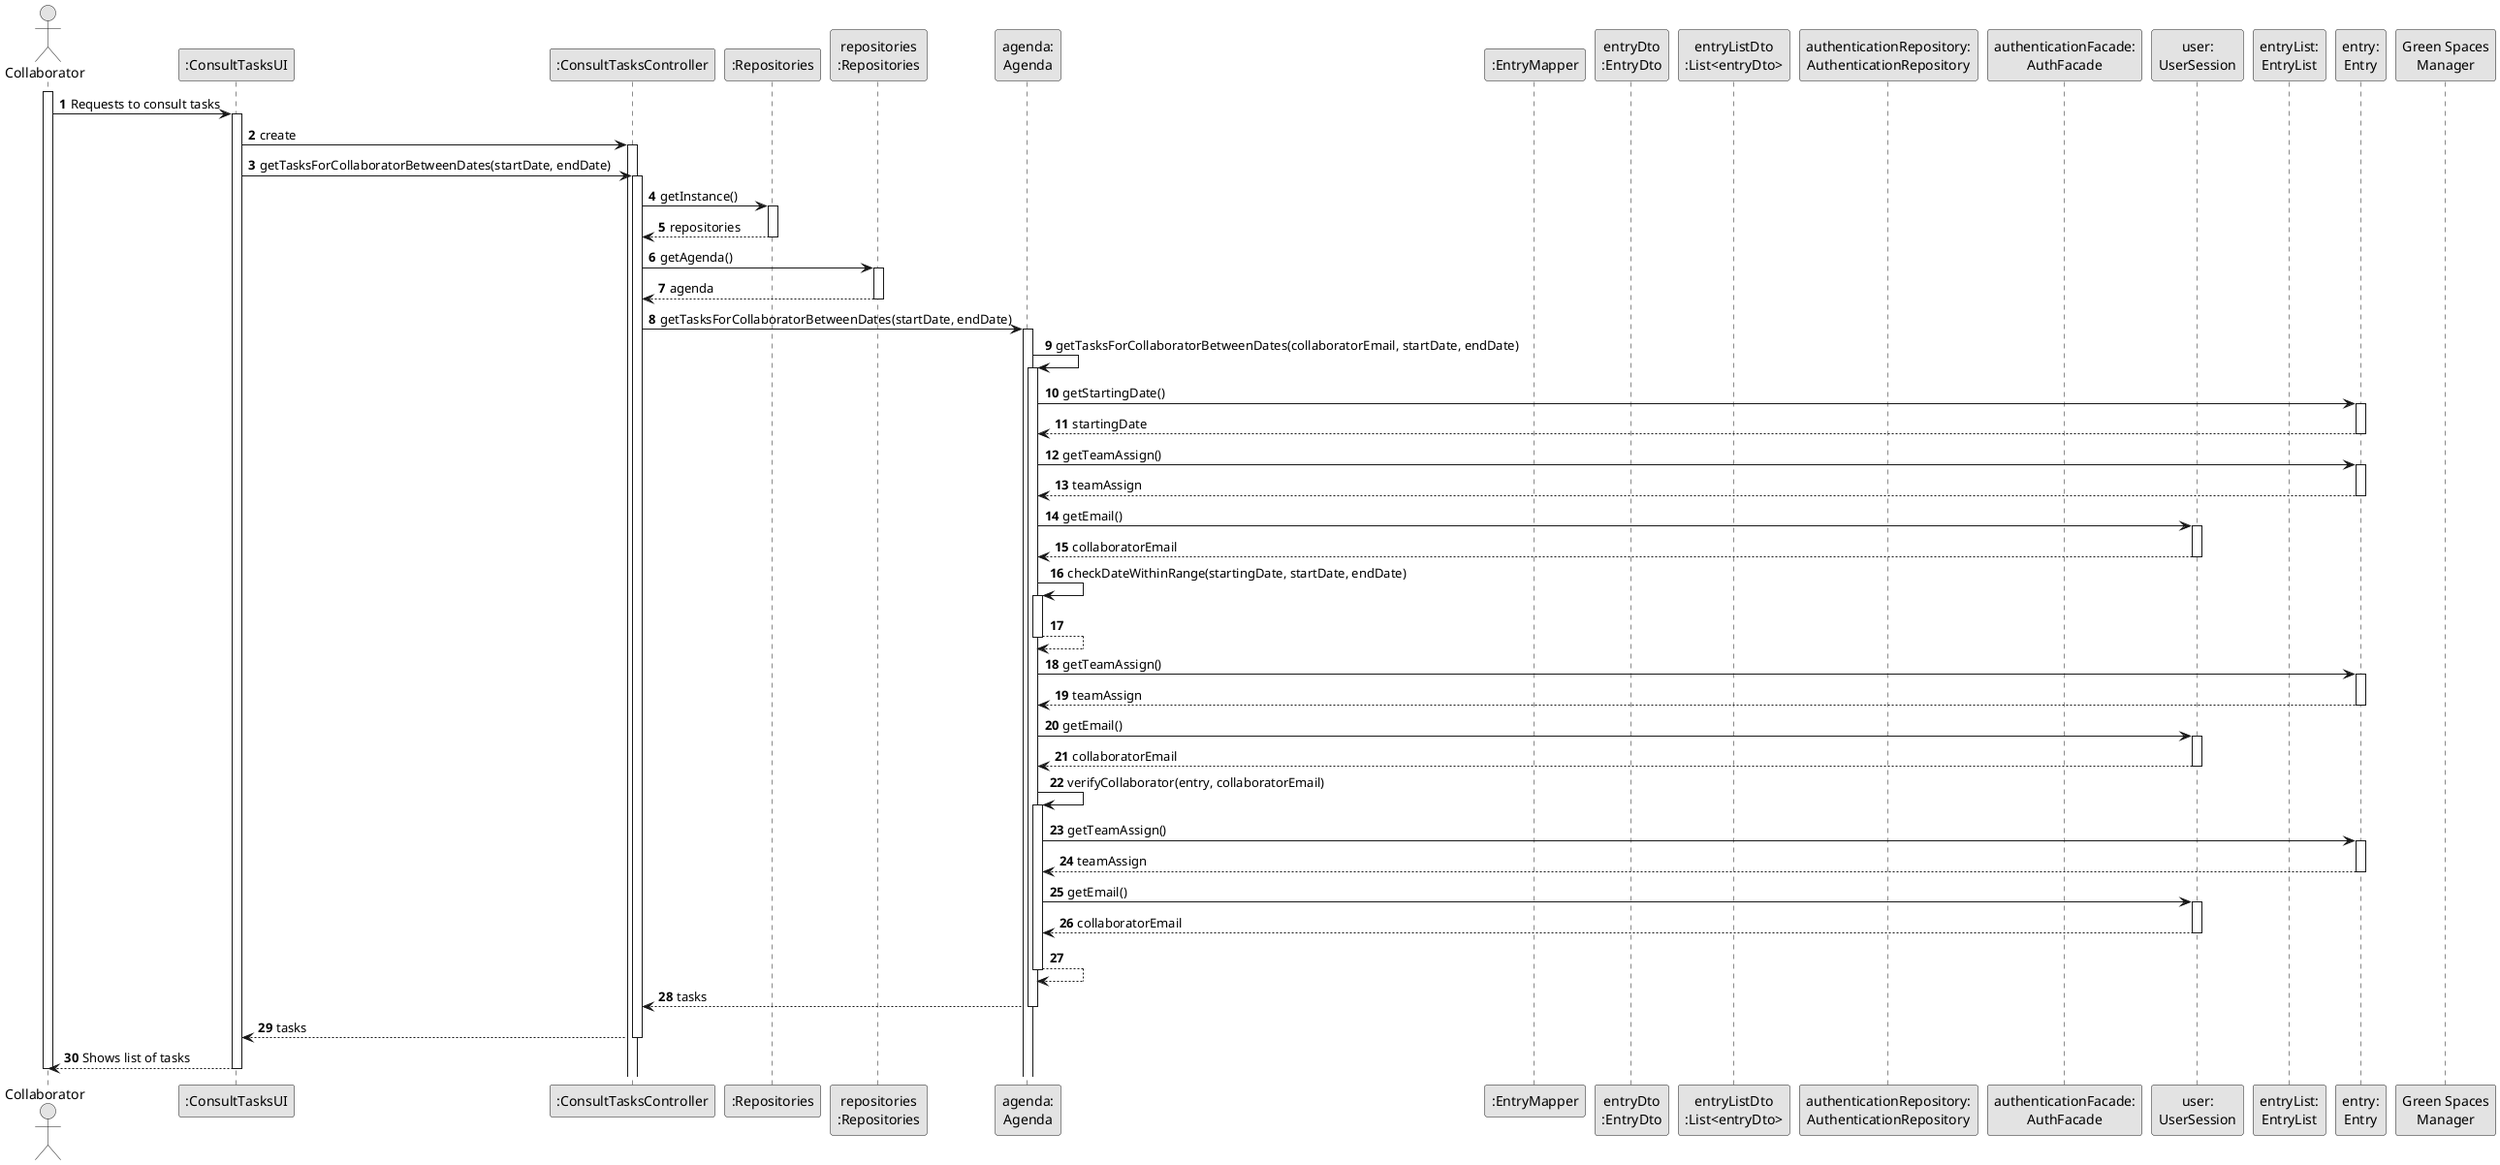 @startuml
skinparam monochrome true
skinparam packageStyle rectangle
skinparam shadowing false

autonumber

'hide footbox
actor "Collaborator" as COLLABORATOR
participant ":ConsultTasksUI" as UI
participant ":ConsultTasksController" as CTRL
participant ":Repositories" as REP
participant "repositories\n:Repositories" as REPS
participant "agenda:\nAgenda" as AGENDA
participant ":EntryMapper" as entryMAPPER
participant "entryDto\n:EntryDto" as entryDTO
participant "entryListDto\n:List<entryDto>" as entryListDTO
participant "authenticationRepository:\nAuthenticationRepository" as authentication
participant "authenticationFacade:\nAuthFacade" as authFacade
participant "user:\nUserSession" as user
participant "entryList:\nEntryList" as entryList
participant "entry:\nEntry" as ENTRY
participant "Green Spaces\nManager" as GSM

activate COLLABORATOR

COLLABORATOR -> UI : Requests to consult tasks
activate UI

    UI -> CTRL : create
    activate CTRL

    UI -> CTRL : getTasksForCollaboratorBetweenDates(startDate, endDate)
    activate CTRL

        CTRL -> REP : getInstance()
        activate REP

        REP --> CTRL: repositories
        deactivate REP

        CTRL -> REPS : getAgenda()
        activate REPS

        REPS --> CTRL: agenda
        deactivate REPS

        CTRL -> AGENDA : getTasksForCollaboratorBetweenDates(startDate, endDate)
        activate AGENDA

            AGENDA -> AGENDA : getTasksForCollaboratorBetweenDates(collaboratorEmail, startDate, endDate)
            activate AGENDA

                AGENDA -> ENTRY : getStartingDate()
                activate ENTRY

                ENTRY --> AGENDA : startingDate
                deactivate ENTRY

                AGENDA -> ENTRY : getTeamAssign()
                activate ENTRY

                ENTRY --> AGENDA : teamAssign
                deactivate ENTRY

                AGENDA -> user : getEmail()
                activate user

                user --> AGENDA : collaboratorEmail
                deactivate user

                AGENDA -> AGENDA : checkDateWithinRange(startingDate, startDate, endDate)
                activate AGENDA

                AGENDA --> AGENDA
                deactivate AGENDA

                AGENDA -> ENTRY : getTeamAssign()
                activate ENTRY

                ENTRY --> AGENDA : teamAssign
                deactivate ENTRY

                AGENDA -> user : getEmail()
                activate user

                user --> AGENDA : collaboratorEmail
                deactivate user

                AGENDA -> AGENDA : verifyCollaborator(entry, collaboratorEmail)
                activate AGENDA

                    AGENDA -> ENTRY : getTeamAssign()
                    activate ENTRY

                    ENTRY --> AGENDA : teamAssign
                    deactivate ENTRY

                    AGENDA -> user : getEmail()
                    activate user

                    user --> AGENDA : collaboratorEmail
                    deactivate user

                AGENDA --> AGENDA
                deactivate AGENDA

            AGENDA --> CTRL : tasks
            deactivate AGENDA

        CTRL --> UI : tasks
        deactivate CTRL

    UI --> COLLABORATOR : Shows list of tasks
    deactivate UI

deactivate COLLABORATOR
@enduml
